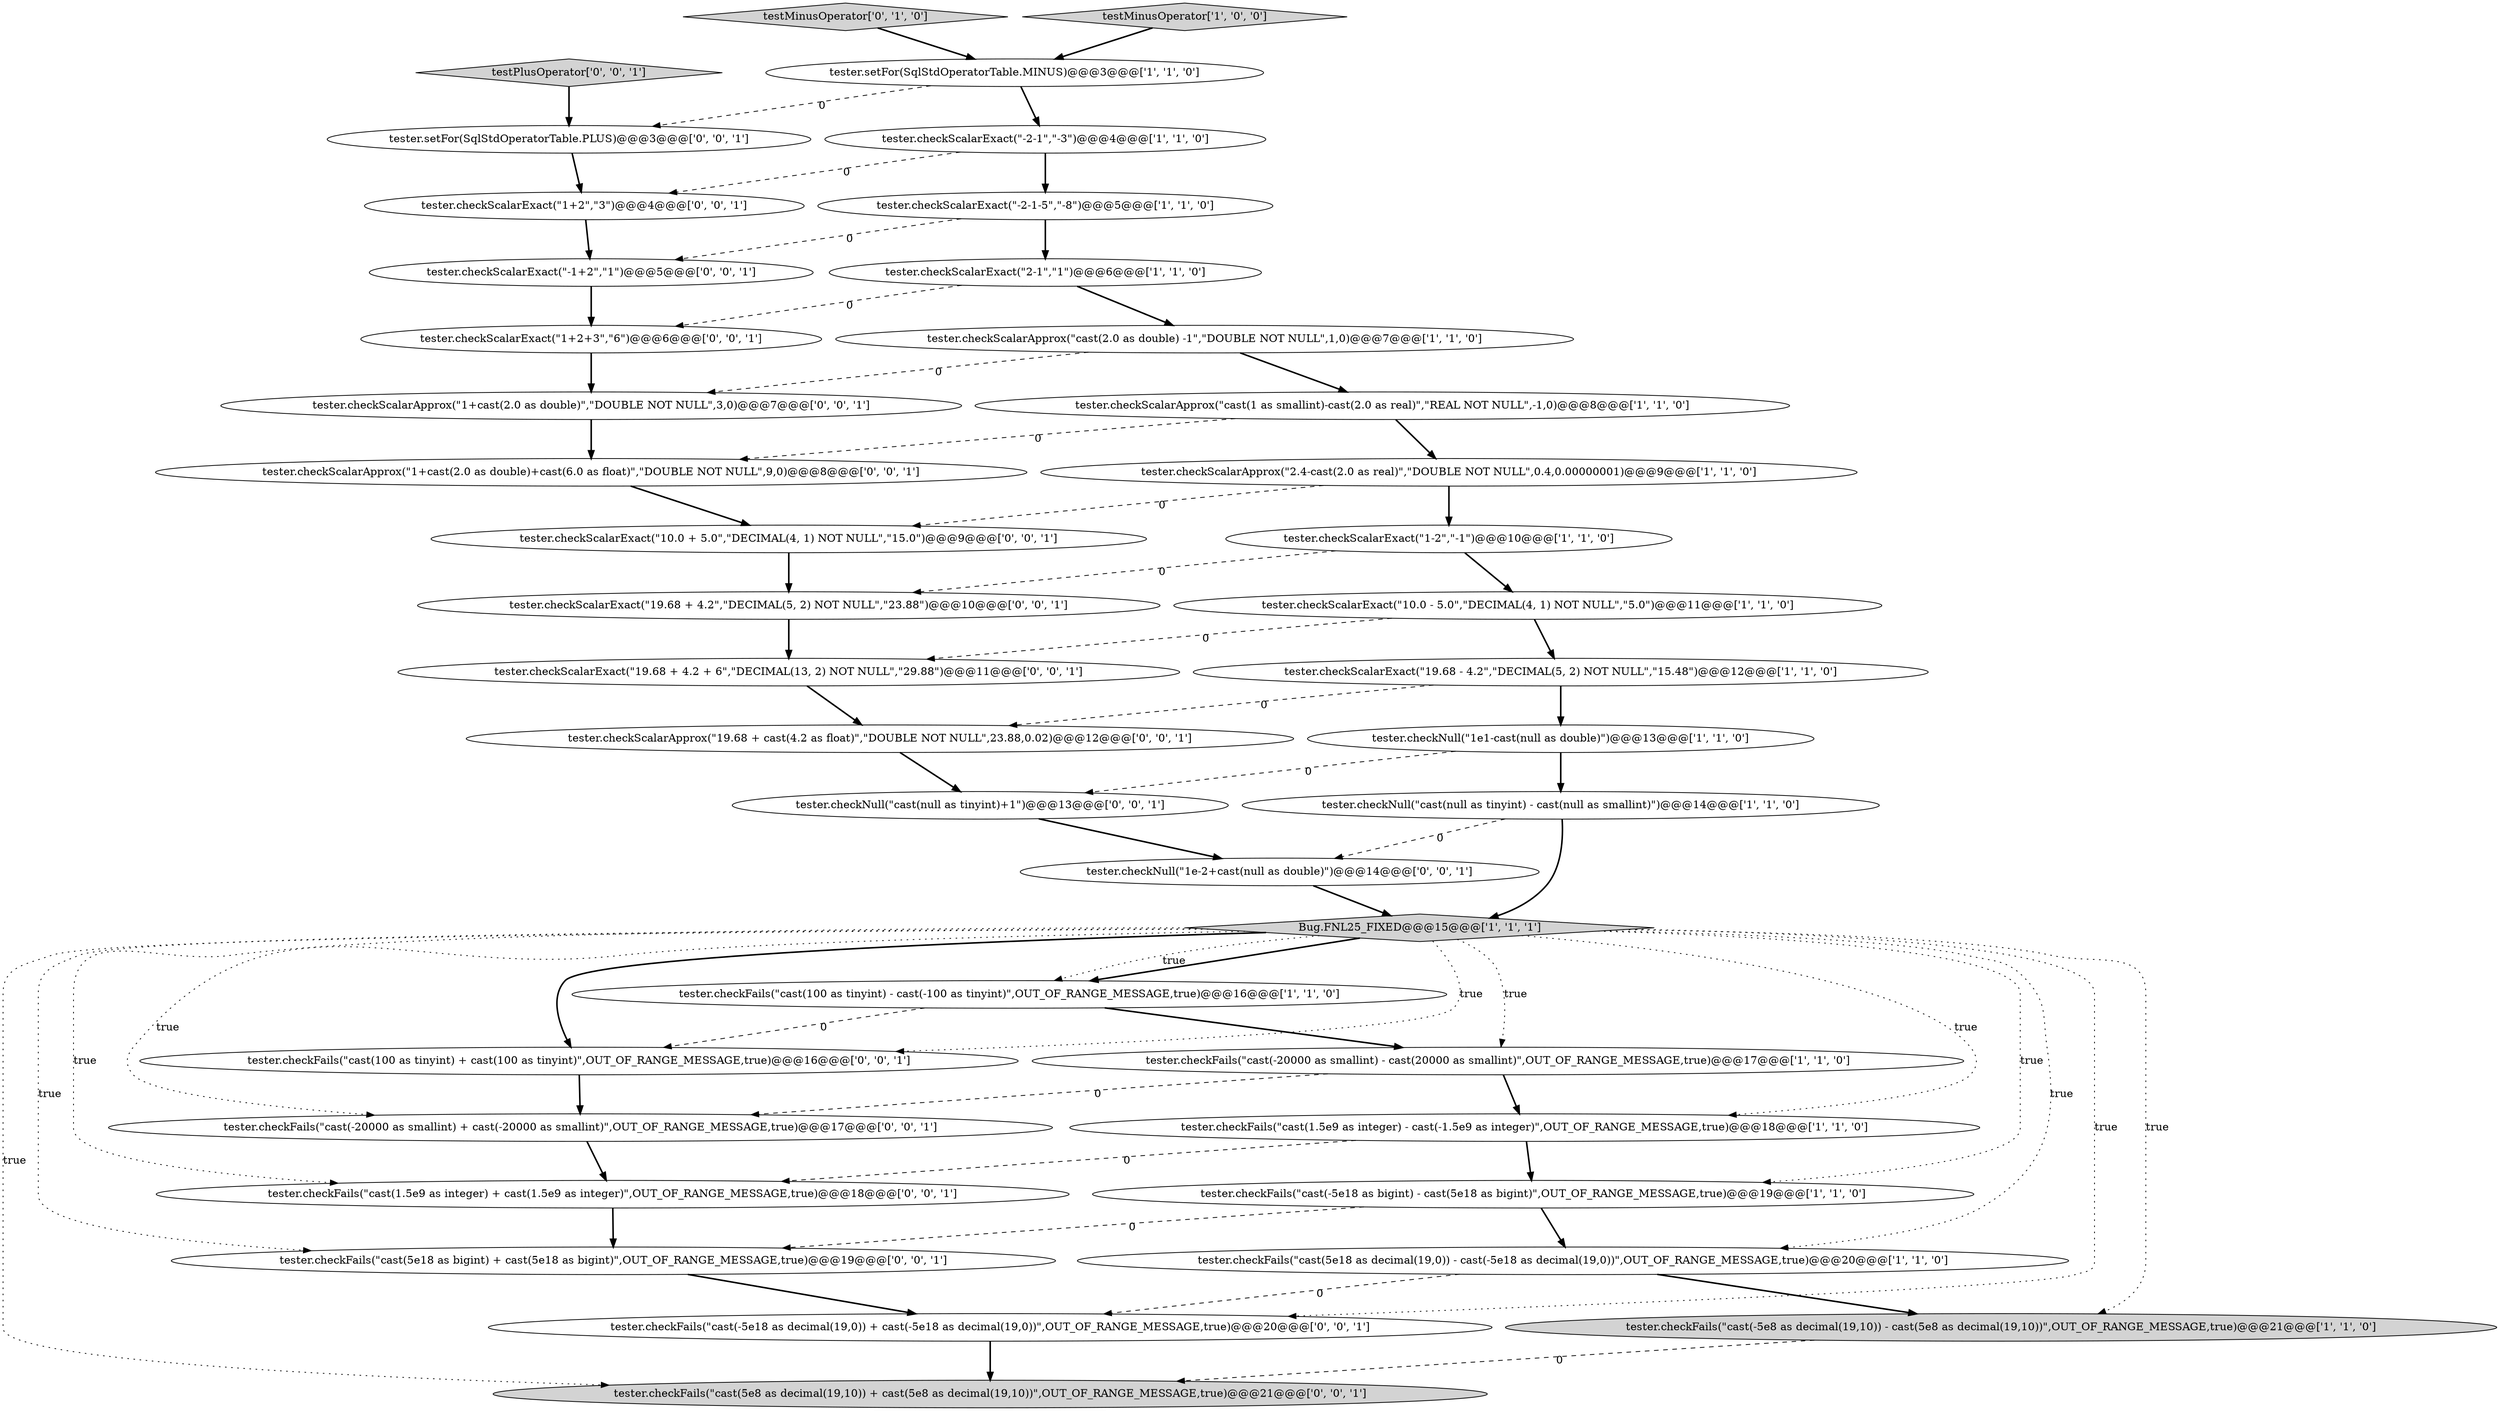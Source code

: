 digraph {
13 [style = filled, label = "tester.checkScalarExact(\"2-1\",\"1\")@@@6@@@['1', '1', '0']", fillcolor = white, shape = ellipse image = "AAA0AAABBB1BBB"];
29 [style = filled, label = "tester.checkScalarApprox(\"1+cast(2.0 as double)\",\"DOUBLE NOT NULL\",3,0)@@@7@@@['0', '0', '1']", fillcolor = white, shape = ellipse image = "AAA0AAABBB3BBB"];
0 [style = filled, label = "tester.checkFails(\"cast(5e18 as decimal(19,0)) - cast(-5e18 as decimal(19,0))\",OUT_OF_RANGE_MESSAGE,true)@@@20@@@['1', '1', '0']", fillcolor = white, shape = ellipse image = "AAA0AAABBB1BBB"];
3 [style = filled, label = "tester.checkFails(\"cast(100 as tinyint) - cast(-100 as tinyint)\",OUT_OF_RANGE_MESSAGE,true)@@@16@@@['1', '1', '0']", fillcolor = white, shape = ellipse image = "AAA0AAABBB1BBB"];
21 [style = filled, label = "testPlusOperator['0', '0', '1']", fillcolor = lightgray, shape = diamond image = "AAA0AAABBB3BBB"];
26 [style = filled, label = "tester.checkFails(\"cast(100 as tinyint) + cast(100 as tinyint)\",OUT_OF_RANGE_MESSAGE,true)@@@16@@@['0', '0', '1']", fillcolor = white, shape = ellipse image = "AAA0AAABBB3BBB"];
32 [style = filled, label = "tester.checkFails(\"cast(5e8 as decimal(19,10)) + cast(5e8 as decimal(19,10))\",OUT_OF_RANGE_MESSAGE,true)@@@21@@@['0', '0', '1']", fillcolor = lightgray, shape = ellipse image = "AAA0AAABBB3BBB"];
25 [style = filled, label = "tester.checkFails(\"cast(1.5e9 as integer) + cast(1.5e9 as integer)\",OUT_OF_RANGE_MESSAGE,true)@@@18@@@['0', '0', '1']", fillcolor = white, shape = ellipse image = "AAA0AAABBB3BBB"];
20 [style = filled, label = "testMinusOperator['0', '1', '0']", fillcolor = lightgray, shape = diamond image = "AAA0AAABBB2BBB"];
38 [style = filled, label = "tester.checkScalarApprox(\"19.68 + cast(4.2 as float)\",\"DOUBLE NOT NULL\",23.88,0.02)@@@12@@@['0', '0', '1']", fillcolor = white, shape = ellipse image = "AAA0AAABBB3BBB"];
39 [style = filled, label = "tester.checkNull(\"1e-2+cast(null as double)\")@@@14@@@['0', '0', '1']", fillcolor = white, shape = ellipse image = "AAA0AAABBB3BBB"];
24 [style = filled, label = "tester.checkFails(\"cast(-5e18 as decimal(19,0)) + cast(-5e18 as decimal(19,0))\",OUT_OF_RANGE_MESSAGE,true)@@@20@@@['0', '0', '1']", fillcolor = white, shape = ellipse image = "AAA0AAABBB3BBB"];
36 [style = filled, label = "tester.checkScalarExact(\"10.0 + 5.0\",\"DECIMAL(4, 1) NOT NULL\",\"15.0\")@@@9@@@['0', '0', '1']", fillcolor = white, shape = ellipse image = "AAA0AAABBB3BBB"];
15 [style = filled, label = "tester.checkScalarExact(\"-2-1-5\",\"-8\")@@@5@@@['1', '1', '0']", fillcolor = white, shape = ellipse image = "AAA0AAABBB1BBB"];
28 [style = filled, label = "tester.checkScalarExact(\"1+2\",\"3\")@@@4@@@['0', '0', '1']", fillcolor = white, shape = ellipse image = "AAA0AAABBB3BBB"];
4 [style = filled, label = "tester.checkFails(\"cast(-5e8 as decimal(19,10)) - cast(5e8 as decimal(19,10))\",OUT_OF_RANGE_MESSAGE,true)@@@21@@@['1', '1', '0']", fillcolor = lightgray, shape = ellipse image = "AAA0AAABBB1BBB"];
23 [style = filled, label = "tester.checkFails(\"cast(-20000 as smallint) + cast(-20000 as smallint)\",OUT_OF_RANGE_MESSAGE,true)@@@17@@@['0', '0', '1']", fillcolor = white, shape = ellipse image = "AAA0AAABBB3BBB"];
12 [style = filled, label = "tester.checkFails(\"cast(1.5e9 as integer) - cast(-1.5e9 as integer)\",OUT_OF_RANGE_MESSAGE,true)@@@18@@@['1', '1', '0']", fillcolor = white, shape = ellipse image = "AAA0AAABBB1BBB"];
31 [style = filled, label = "tester.checkScalarApprox(\"1+cast(2.0 as double)+cast(6.0 as float)\",\"DOUBLE NOT NULL\",9,0)@@@8@@@['0', '0', '1']", fillcolor = white, shape = ellipse image = "AAA0AAABBB3BBB"];
9 [style = filled, label = "tester.checkFails(\"cast(-5e18 as bigint) - cast(5e18 as bigint)\",OUT_OF_RANGE_MESSAGE,true)@@@19@@@['1', '1', '0']", fillcolor = white, shape = ellipse image = "AAA0AAABBB1BBB"];
19 [style = filled, label = "tester.checkFails(\"cast(-20000 as smallint) - cast(20000 as smallint)\",OUT_OF_RANGE_MESSAGE,true)@@@17@@@['1', '1', '0']", fillcolor = white, shape = ellipse image = "AAA0AAABBB1BBB"];
17 [style = filled, label = "tester.checkNull(\"1e1-cast(null as double)\")@@@13@@@['1', '1', '0']", fillcolor = white, shape = ellipse image = "AAA0AAABBB1BBB"];
22 [style = filled, label = "tester.checkScalarExact(\"19.68 + 4.2 + 6\",\"DECIMAL(13, 2) NOT NULL\",\"29.88\")@@@11@@@['0', '0', '1']", fillcolor = white, shape = ellipse image = "AAA0AAABBB3BBB"];
5 [style = filled, label = "testMinusOperator['1', '0', '0']", fillcolor = lightgray, shape = diamond image = "AAA0AAABBB1BBB"];
33 [style = filled, label = "tester.checkNull(\"cast(null as tinyint)+1\")@@@13@@@['0', '0', '1']", fillcolor = white, shape = ellipse image = "AAA0AAABBB3BBB"];
1 [style = filled, label = "tester.checkScalarExact(\"19.68 - 4.2\",\"DECIMAL(5, 2) NOT NULL\",\"15.48\")@@@12@@@['1', '1', '0']", fillcolor = white, shape = ellipse image = "AAA0AAABBB1BBB"];
35 [style = filled, label = "tester.checkScalarExact(\"1+2+3\",\"6\")@@@6@@@['0', '0', '1']", fillcolor = white, shape = ellipse image = "AAA0AAABBB3BBB"];
18 [style = filled, label = "Bug.FNL25_FIXED@@@15@@@['1', '1', '1']", fillcolor = lightgray, shape = diamond image = "AAA0AAABBB1BBB"];
10 [style = filled, label = "tester.setFor(SqlStdOperatorTable.MINUS)@@@3@@@['1', '1', '0']", fillcolor = white, shape = ellipse image = "AAA0AAABBB1BBB"];
11 [style = filled, label = "tester.checkNull(\"cast(null as tinyint) - cast(null as smallint)\")@@@14@@@['1', '1', '0']", fillcolor = white, shape = ellipse image = "AAA0AAABBB1BBB"];
7 [style = filled, label = "tester.checkScalarExact(\"-2-1\",\"-3\")@@@4@@@['1', '1', '0']", fillcolor = white, shape = ellipse image = "AAA0AAABBB1BBB"];
8 [style = filled, label = "tester.checkScalarApprox(\"cast(2.0 as double) -1\",\"DOUBLE NOT NULL\",1,0)@@@7@@@['1', '1', '0']", fillcolor = white, shape = ellipse image = "AAA0AAABBB1BBB"];
27 [style = filled, label = "tester.checkFails(\"cast(5e18 as bigint) + cast(5e18 as bigint)\",OUT_OF_RANGE_MESSAGE,true)@@@19@@@['0', '0', '1']", fillcolor = white, shape = ellipse image = "AAA0AAABBB3BBB"];
37 [style = filled, label = "tester.checkScalarExact(\"19.68 + 4.2\",\"DECIMAL(5, 2) NOT NULL\",\"23.88\")@@@10@@@['0', '0', '1']", fillcolor = white, shape = ellipse image = "AAA0AAABBB3BBB"];
6 [style = filled, label = "tester.checkScalarExact(\"1-2\",\"-1\")@@@10@@@['1', '1', '0']", fillcolor = white, shape = ellipse image = "AAA0AAABBB1BBB"];
2 [style = filled, label = "tester.checkScalarExact(\"10.0 - 5.0\",\"DECIMAL(4, 1) NOT NULL\",\"5.0\")@@@11@@@['1', '1', '0']", fillcolor = white, shape = ellipse image = "AAA0AAABBB1BBB"];
16 [style = filled, label = "tester.checkScalarApprox(\"2.4-cast(2.0 as real)\",\"DOUBLE NOT NULL\",0.4,0.00000001)@@@9@@@['1', '1', '0']", fillcolor = white, shape = ellipse image = "AAA0AAABBB1BBB"];
14 [style = filled, label = "tester.checkScalarApprox(\"cast(1 as smallint)-cast(2.0 as real)\",\"REAL NOT NULL\",-1,0)@@@8@@@['1', '1', '0']", fillcolor = white, shape = ellipse image = "AAA0AAABBB1BBB"];
34 [style = filled, label = "tester.checkScalarExact(\"-1+2\",\"1\")@@@5@@@['0', '0', '1']", fillcolor = white, shape = ellipse image = "AAA0AAABBB3BBB"];
30 [style = filled, label = "tester.setFor(SqlStdOperatorTable.PLUS)@@@3@@@['0', '0', '1']", fillcolor = white, shape = ellipse image = "AAA0AAABBB3BBB"];
14->16 [style = bold, label=""];
5->10 [style = bold, label=""];
14->31 [style = dashed, label="0"];
18->3 [style = bold, label=""];
23->25 [style = bold, label=""];
15->13 [style = bold, label=""];
15->34 [style = dashed, label="0"];
35->29 [style = bold, label=""];
9->0 [style = bold, label=""];
3->26 [style = dashed, label="0"];
18->25 [style = dotted, label="true"];
28->34 [style = bold, label=""];
19->12 [style = bold, label=""];
13->35 [style = dashed, label="0"];
2->1 [style = bold, label=""];
16->6 [style = bold, label=""];
29->31 [style = bold, label=""];
18->26 [style = bold, label=""];
24->32 [style = bold, label=""];
18->19 [style = dotted, label="true"];
18->24 [style = dotted, label="true"];
8->14 [style = bold, label=""];
9->27 [style = dashed, label="0"];
31->36 [style = bold, label=""];
17->33 [style = dashed, label="0"];
21->30 [style = bold, label=""];
12->9 [style = bold, label=""];
6->37 [style = dashed, label="0"];
10->7 [style = bold, label=""];
18->32 [style = dotted, label="true"];
11->18 [style = bold, label=""];
1->17 [style = bold, label=""];
20->10 [style = bold, label=""];
6->2 [style = bold, label=""];
39->18 [style = bold, label=""];
4->32 [style = dashed, label="0"];
25->27 [style = bold, label=""];
22->38 [style = bold, label=""];
37->22 [style = bold, label=""];
10->30 [style = dashed, label="0"];
18->12 [style = dotted, label="true"];
30->28 [style = bold, label=""];
12->25 [style = dashed, label="0"];
33->39 [style = bold, label=""];
19->23 [style = dashed, label="0"];
3->19 [style = bold, label=""];
7->28 [style = dashed, label="0"];
0->4 [style = bold, label=""];
18->26 [style = dotted, label="true"];
11->39 [style = dashed, label="0"];
26->23 [style = bold, label=""];
18->3 [style = dotted, label="true"];
18->9 [style = dotted, label="true"];
16->36 [style = dashed, label="0"];
0->24 [style = dashed, label="0"];
18->0 [style = dotted, label="true"];
7->15 [style = bold, label=""];
1->38 [style = dashed, label="0"];
27->24 [style = bold, label=""];
36->37 [style = bold, label=""];
34->35 [style = bold, label=""];
18->4 [style = dotted, label="true"];
13->8 [style = bold, label=""];
38->33 [style = bold, label=""];
2->22 [style = dashed, label="0"];
18->27 [style = dotted, label="true"];
8->29 [style = dashed, label="0"];
17->11 [style = bold, label=""];
18->23 [style = dotted, label="true"];
}

